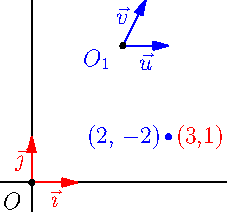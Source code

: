import geometry;
size(4cm,0);
coordsys R=cartesiansystem((2,3), i=(1,0), j=(0.5,1));
show(currentcoordsys);
show(Label("$O_1$",blue), Label("$\vec{u}$",blue),
     Label("$\vec{v}$",blue), R, xpen=invisible, ipen=blue);
pair A=(3,1);
dot("", A, red);
point B=point(R, A/R);
dot("", B, W, blue);
